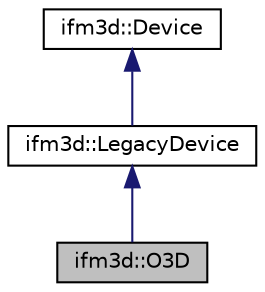digraph "ifm3d::O3D"
{
 // LATEX_PDF_SIZE
  bgcolor="transparent";
  edge [fontname="Helvetica",fontsize="10",labelfontname="Helvetica",labelfontsize="10"];
  node [fontname="Helvetica",fontsize="10",shape=record];
  Node1 [label="ifm3d::O3D",height=0.2,width=0.4,color="black", fillcolor="grey75", style="filled", fontcolor="black",tooltip=" "];
  Node2 -> Node1 [dir="back",color="midnightblue",fontsize="10",style="solid",fontname="Helvetica"];
  Node2 [label="ifm3d::LegacyDevice",height=0.2,width=0.4,color="black",URL="$classifm3d_1_1LegacyDevice.html",tooltip=" "];
  Node3 -> Node2 [dir="back",color="midnightblue",fontsize="10",style="solid",fontname="Helvetica"];
  Node3 [label="ifm3d::Device",height=0.2,width=0.4,color="black",URL="$classifm3d_1_1Device.html",tooltip=" "];
}
